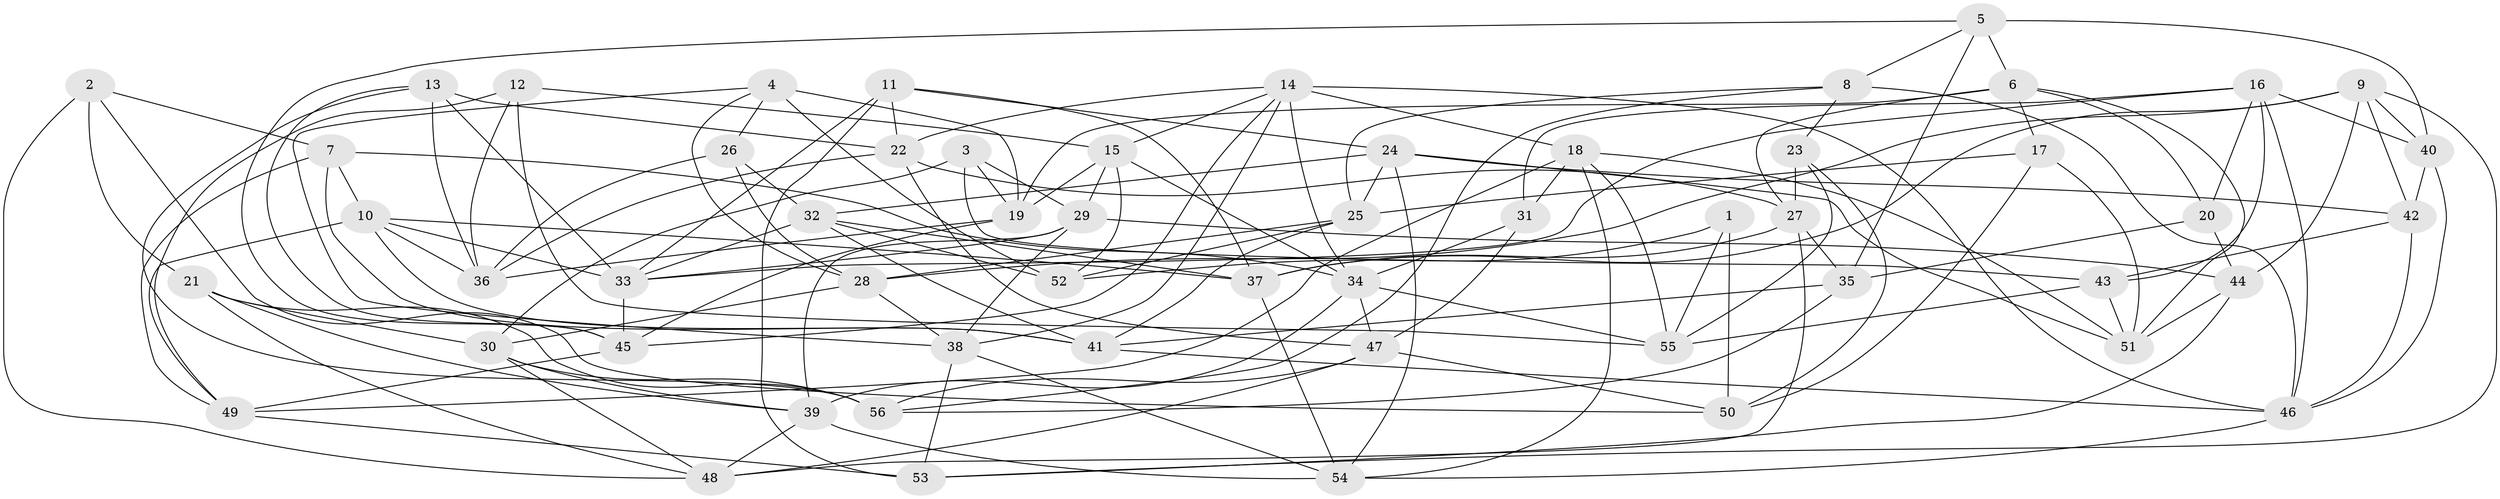 // original degree distribution, {4: 1.0}
// Generated by graph-tools (version 1.1) at 2025/03/03/09/25 03:03:10]
// undirected, 56 vertices, 153 edges
graph export_dot {
graph [start="1"]
  node [color=gray90,style=filled];
  1;
  2;
  3;
  4;
  5;
  6;
  7;
  8;
  9;
  10;
  11;
  12;
  13;
  14;
  15;
  16;
  17;
  18;
  19;
  20;
  21;
  22;
  23;
  24;
  25;
  26;
  27;
  28;
  29;
  30;
  31;
  32;
  33;
  34;
  35;
  36;
  37;
  38;
  39;
  40;
  41;
  42;
  43;
  44;
  45;
  46;
  47;
  48;
  49;
  50;
  51;
  52;
  53;
  54;
  55;
  56;
  1 -- 50 [weight=2.0];
  1 -- 52 [weight=1.0];
  1 -- 55 [weight=1.0];
  2 -- 7 [weight=2.0];
  2 -- 21 [weight=2.0];
  2 -- 48 [weight=1.0];
  2 -- 50 [weight=1.0];
  3 -- 19 [weight=1.0];
  3 -- 29 [weight=1.0];
  3 -- 30 [weight=1.0];
  3 -- 43 [weight=1.0];
  4 -- 19 [weight=1.0];
  4 -- 26 [weight=1.0];
  4 -- 28 [weight=1.0];
  4 -- 38 [weight=1.0];
  4 -- 52 [weight=2.0];
  5 -- 6 [weight=1.0];
  5 -- 8 [weight=1.0];
  5 -- 35 [weight=1.0];
  5 -- 40 [weight=2.0];
  5 -- 45 [weight=1.0];
  6 -- 17 [weight=1.0];
  6 -- 19 [weight=1.0];
  6 -- 20 [weight=1.0];
  6 -- 27 [weight=1.0];
  6 -- 51 [weight=1.0];
  7 -- 10 [weight=1.0];
  7 -- 34 [weight=1.0];
  7 -- 41 [weight=1.0];
  7 -- 49 [weight=1.0];
  8 -- 23 [weight=1.0];
  8 -- 25 [weight=1.0];
  8 -- 46 [weight=2.0];
  8 -- 56 [weight=1.0];
  9 -- 28 [weight=1.0];
  9 -- 37 [weight=1.0];
  9 -- 40 [weight=1.0];
  9 -- 42 [weight=1.0];
  9 -- 44 [weight=1.0];
  9 -- 53 [weight=1.0];
  10 -- 33 [weight=1.0];
  10 -- 36 [weight=1.0];
  10 -- 37 [weight=1.0];
  10 -- 41 [weight=1.0];
  10 -- 49 [weight=1.0];
  11 -- 22 [weight=1.0];
  11 -- 24 [weight=1.0];
  11 -- 33 [weight=1.0];
  11 -- 37 [weight=1.0];
  11 -- 53 [weight=2.0];
  12 -- 15 [weight=1.0];
  12 -- 36 [weight=1.0];
  12 -- 49 [weight=1.0];
  12 -- 55 [weight=1.0];
  13 -- 22 [weight=1.0];
  13 -- 33 [weight=2.0];
  13 -- 36 [weight=1.0];
  13 -- 45 [weight=1.0];
  13 -- 56 [weight=1.0];
  14 -- 15 [weight=1.0];
  14 -- 18 [weight=1.0];
  14 -- 22 [weight=1.0];
  14 -- 34 [weight=2.0];
  14 -- 38 [weight=1.0];
  14 -- 45 [weight=1.0];
  14 -- 46 [weight=1.0];
  15 -- 19 [weight=1.0];
  15 -- 29 [weight=1.0];
  15 -- 34 [weight=1.0];
  15 -- 52 [weight=1.0];
  16 -- 20 [weight=1.0];
  16 -- 31 [weight=1.0];
  16 -- 33 [weight=1.0];
  16 -- 40 [weight=1.0];
  16 -- 43 [weight=1.0];
  16 -- 46 [weight=1.0];
  17 -- 25 [weight=1.0];
  17 -- 50 [weight=1.0];
  17 -- 51 [weight=1.0];
  18 -- 31 [weight=1.0];
  18 -- 49 [weight=1.0];
  18 -- 51 [weight=1.0];
  18 -- 54 [weight=1.0];
  18 -- 55 [weight=1.0];
  19 -- 36 [weight=1.0];
  19 -- 45 [weight=1.0];
  20 -- 35 [weight=2.0];
  20 -- 44 [weight=2.0];
  21 -- 30 [weight=1.0];
  21 -- 39 [weight=1.0];
  21 -- 48 [weight=1.0];
  21 -- 56 [weight=1.0];
  22 -- 27 [weight=1.0];
  22 -- 36 [weight=1.0];
  22 -- 47 [weight=1.0];
  23 -- 27 [weight=1.0];
  23 -- 50 [weight=1.0];
  23 -- 55 [weight=1.0];
  24 -- 25 [weight=1.0];
  24 -- 32 [weight=1.0];
  24 -- 42 [weight=1.0];
  24 -- 51 [weight=1.0];
  24 -- 54 [weight=1.0];
  25 -- 28 [weight=1.0];
  25 -- 41 [weight=1.0];
  25 -- 52 [weight=1.0];
  26 -- 28 [weight=1.0];
  26 -- 32 [weight=1.0];
  26 -- 36 [weight=1.0];
  27 -- 35 [weight=1.0];
  27 -- 37 [weight=1.0];
  27 -- 48 [weight=1.0];
  28 -- 30 [weight=1.0];
  28 -- 38 [weight=1.0];
  29 -- 33 [weight=1.0];
  29 -- 38 [weight=1.0];
  29 -- 39 [weight=1.0];
  29 -- 44 [weight=1.0];
  30 -- 39 [weight=1.0];
  30 -- 48 [weight=1.0];
  30 -- 56 [weight=1.0];
  31 -- 34 [weight=1.0];
  31 -- 47 [weight=1.0];
  32 -- 33 [weight=1.0];
  32 -- 37 [weight=1.0];
  32 -- 41 [weight=1.0];
  32 -- 52 [weight=1.0];
  33 -- 45 [weight=1.0];
  34 -- 39 [weight=1.0];
  34 -- 47 [weight=1.0];
  34 -- 55 [weight=1.0];
  35 -- 41 [weight=1.0];
  35 -- 56 [weight=1.0];
  37 -- 54 [weight=1.0];
  38 -- 53 [weight=1.0];
  38 -- 54 [weight=1.0];
  39 -- 48 [weight=1.0];
  39 -- 54 [weight=1.0];
  40 -- 42 [weight=1.0];
  40 -- 46 [weight=1.0];
  41 -- 46 [weight=1.0];
  42 -- 43 [weight=2.0];
  42 -- 46 [weight=1.0];
  43 -- 51 [weight=1.0];
  43 -- 55 [weight=1.0];
  44 -- 51 [weight=1.0];
  44 -- 53 [weight=1.0];
  45 -- 49 [weight=1.0];
  46 -- 54 [weight=1.0];
  47 -- 48 [weight=1.0];
  47 -- 50 [weight=1.0];
  47 -- 56 [weight=1.0];
  49 -- 53 [weight=1.0];
}

